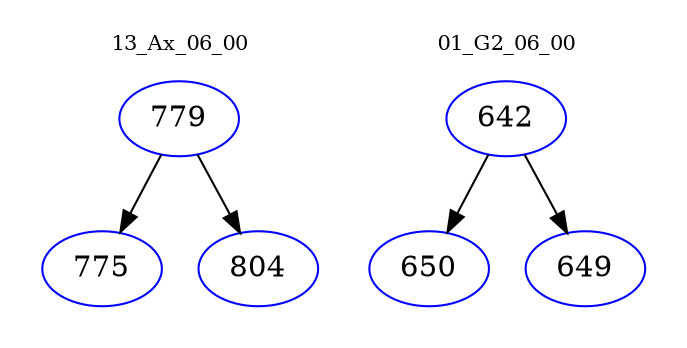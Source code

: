 digraph{
subgraph cluster_0 {
color = white
label = "13_Ax_06_00";
fontsize=10;
T0_779 [label="779", color="blue"]
T0_779 -> T0_775 [color="black"]
T0_775 [label="775", color="blue"]
T0_779 -> T0_804 [color="black"]
T0_804 [label="804", color="blue"]
}
subgraph cluster_1 {
color = white
label = "01_G2_06_00";
fontsize=10;
T1_642 [label="642", color="blue"]
T1_642 -> T1_650 [color="black"]
T1_650 [label="650", color="blue"]
T1_642 -> T1_649 [color="black"]
T1_649 [label="649", color="blue"]
}
}
